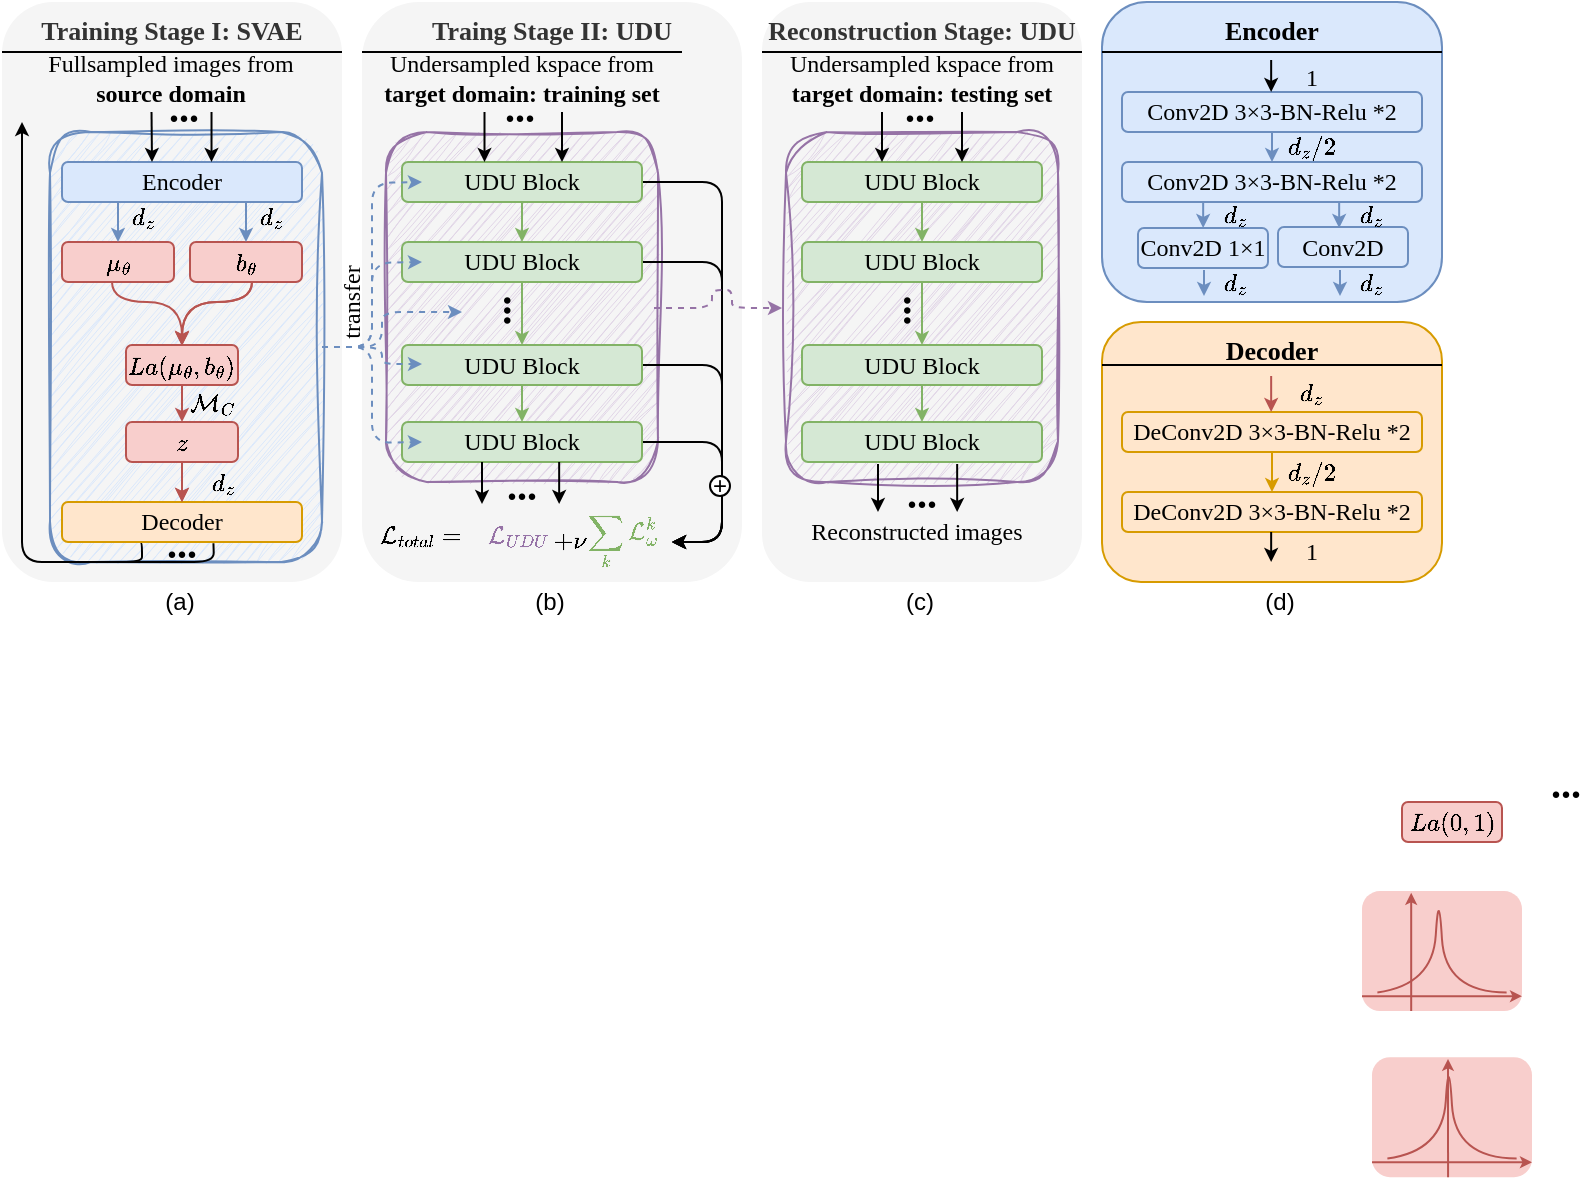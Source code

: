 <mxfile version="20.8.20" type="github">
  <diagram name="第 1 页" id="WZoYwk3wwYUyAOIoJLB3">
    <mxGraphModel dx="1050" dy="493" grid="1" gridSize="10" guides="1" tooltips="1" connect="1" arrows="1" fold="1" page="1" pageScale="1" pageWidth="827" pageHeight="1169" math="1" shadow="0">
      <root>
        <mxCell id="0" />
        <mxCell id="1" parent="0" />
        <mxCell id="mre6Zo7Zg69XgWqU70oJ-174" value="Decoder" style="rounded=1;whiteSpace=wrap;html=1;shadow=0;glass=0;sketch=0;strokeWidth=1;fontFamily=Times New Roman;fontSize=13;fillColor=#ffe6cc;strokeColor=#d79b00;verticalAlign=top;fontStyle=1" parent="1" vertex="1">
          <mxGeometry x="570" y="180" width="170" height="130" as="geometry" />
        </mxCell>
        <mxCell id="mre6Zo7Zg69XgWqU70oJ-71" value="Traing Stage II: UDU" style="rounded=1;whiteSpace=wrap;html=1;shadow=0;glass=0;sketch=0;strokeWidth=1;fontFamily=Times New Roman;fontSize=13;fillColor=#f5f5f5;strokeColor=none;fontColor=#333333;verticalAlign=top;fontStyle=1" parent="1" vertex="1">
          <mxGeometry x="200" y="20" width="190" height="290" as="geometry" />
        </mxCell>
        <mxCell id="mre6Zo7Zg69XgWqU70oJ-121" value="Reconstruction Stage: UDU" style="rounded=1;whiteSpace=wrap;html=1;shadow=0;glass=0;sketch=0;strokeWidth=1;fontFamily=Times New Roman;fontSize=13;fillColor=#f5f5f5;strokeColor=none;fontColor=#333333;verticalAlign=top;fontStyle=1" parent="1" vertex="1">
          <mxGeometry x="400" y="20" width="160" height="290" as="geometry" />
        </mxCell>
        <mxCell id="mre6Zo7Zg69XgWqU70oJ-157" value="" style="rounded=1;whiteSpace=wrap;html=1;fontFamily=Times New Roman;fillColor=#e1d5e7;strokeColor=#9673a6;verticalAlign=top;fontSize=13;fontStyle=1;shadow=0;glass=0;sketch=1;curveFitting=1;jiggle=2;" parent="1" vertex="1">
          <mxGeometry x="412" y="85" width="136" height="175" as="geometry" />
        </mxCell>
        <mxCell id="mre6Zo7Zg69XgWqU70oJ-156" value="" style="rounded=1;whiteSpace=wrap;html=1;fontFamily=Times New Roman;fillColor=#e1d5e7;strokeColor=#9673a6;verticalAlign=top;fontSize=13;fontStyle=1;shadow=0;glass=0;sketch=1;curveFitting=1;jiggle=2;" parent="1" vertex="1">
          <mxGeometry x="212" y="85" width="136" height="175" as="geometry" />
        </mxCell>
        <mxCell id="mre6Zo7Zg69XgWqU70oJ-26" value="Training Stage I: SVAE" style="rounded=1;whiteSpace=wrap;html=1;fontFamily=Times New Roman;fillColor=#f5f5f5;fontColor=#333333;strokeColor=none;verticalAlign=top;fontSize=13;fontStyle=1;shadow=0;" parent="1" vertex="1">
          <mxGeometry x="20" y="20" width="170" height="290" as="geometry" />
        </mxCell>
        <mxCell id="mre6Zo7Zg69XgWqU70oJ-148" value="" style="rounded=1;whiteSpace=wrap;html=1;fontFamily=Times New Roman;fillColor=#dae8fc;strokeColor=#6c8ebf;verticalAlign=top;fontSize=13;fontStyle=1;shadow=0;sketch=1;curveFitting=1;jiggle=2;" parent="1" vertex="1">
          <mxGeometry x="44" y="85" width="136" height="215" as="geometry" />
        </mxCell>
        <mxCell id="mre6Zo7Zg69XgWqU70oJ-1" value="&lt;font&gt;Encoder&lt;/font&gt;" style="rounded=1;whiteSpace=wrap;html=1;fontFamily=Times New Roman;fillColor=#dae8fc;strokeColor=#6c8ebf;" parent="1" vertex="1">
          <mxGeometry x="50" y="100" width="120" height="20" as="geometry" />
        </mxCell>
        <mxCell id="mre6Zo7Zg69XgWqU70oJ-63" style="edgeStyle=orthogonalEdgeStyle;orthogonalLoop=1;jettySize=auto;html=1;strokeColor=#000000;fontFamily=Times New Roman;fontSize=10;startSize=6;endSize=4;rounded=1;fillColor=#dae8fc;exitX=0.319;exitY=1;exitDx=0;exitDy=0;exitPerimeter=0;" parent="1" source="mre6Zo7Zg69XgWqU70oJ-2" edge="1">
          <mxGeometry relative="1" as="geometry">
            <mxPoint x="30" y="80" as="targetPoint" />
            <Array as="points">
              <mxPoint x="90" y="290" />
              <mxPoint x="90" y="300" />
              <mxPoint x="30" y="300" />
            </Array>
          </mxGeometry>
        </mxCell>
        <mxCell id="mre6Zo7Zg69XgWqU70oJ-2" value="&lt;font&gt;Decoder&lt;/font&gt;" style="rounded=1;whiteSpace=wrap;html=1;fontFamily=Times New Roman;fillColor=#ffe6cc;strokeColor=#d79b00;" parent="1" vertex="1">
          <mxGeometry x="50" y="270" width="120" height="20" as="geometry" />
        </mxCell>
        <mxCell id="mre6Zo7Zg69XgWqU70oJ-49" style="edgeStyle=orthogonalEdgeStyle;orthogonalLoop=1;jettySize=auto;html=1;entryX=0.5;entryY=0;entryDx=0;entryDy=0;fontFamily=Times New Roman;fontSize=12;startSize=6;endSize=4;fillColor=#f8cecc;strokeColor=#b85450;curved=1;" parent="1" source="mre6Zo7Zg69XgWqU70oJ-3" target="mre6Zo7Zg69XgWqU70oJ-27" edge="1">
          <mxGeometry relative="1" as="geometry">
            <Array as="points">
              <mxPoint x="75" y="170" />
              <mxPoint x="110" y="170" />
            </Array>
          </mxGeometry>
        </mxCell>
        <mxCell id="mre6Zo7Zg69XgWqU70oJ-3" value="$$\mu_\theta$$" style="rounded=1;whiteSpace=wrap;html=1;fontFamily=Times New Roman;fillColor=#f8cecc;strokeColor=#b85450;" parent="1" vertex="1">
          <mxGeometry x="50" y="140" width="56" height="20" as="geometry" />
        </mxCell>
        <mxCell id="mre6Zo7Zg69XgWqU70oJ-50" style="edgeStyle=orthogonalEdgeStyle;curved=1;orthogonalLoop=1;jettySize=auto;html=1;entryX=0.5;entryY=0;entryDx=0;entryDy=0;fontFamily=Times New Roman;fontSize=12;startSize=6;endSize=4;fillColor=#f8cecc;strokeColor=#b85450;" parent="1" source="mre6Zo7Zg69XgWqU70oJ-4" target="mre6Zo7Zg69XgWqU70oJ-27" edge="1">
          <mxGeometry relative="1" as="geometry">
            <Array as="points">
              <mxPoint x="145" y="170" />
              <mxPoint x="110" y="170" />
            </Array>
          </mxGeometry>
        </mxCell>
        <mxCell id="mre6Zo7Zg69XgWqU70oJ-4" value="$$b_\theta$$" style="rounded=1;whiteSpace=wrap;html=1;fontFamily=Times New Roman;fillColor=#f8cecc;strokeColor=#b85450;" parent="1" vertex="1">
          <mxGeometry x="114" y="140" width="56" height="20" as="geometry" />
        </mxCell>
        <mxCell id="mre6Zo7Zg69XgWqU70oJ-12" value="" style="endArrow=classic;html=1;fontFamily=Times New Roman;entryX=0.5;entryY=0;entryDx=0;entryDy=0;fillColor=#dae8fc;strokeColor=#6c8ebf;rounded=0;endSize=4;" parent="1" target="mre6Zo7Zg69XgWqU70oJ-3" edge="1">
          <mxGeometry width="50" height="50" relative="1" as="geometry">
            <mxPoint x="78" y="120" as="sourcePoint" />
            <mxPoint x="370" y="200" as="targetPoint" />
            <Array as="points" />
          </mxGeometry>
        </mxCell>
        <mxCell id="mre6Zo7Zg69XgWqU70oJ-16" value="" style="endArrow=classic;html=1;fontFamily=Times New Roman;curved=1;entryX=0.5;entryY=0;entryDx=0;entryDy=0;fillColor=#dae8fc;strokeColor=#6c8ebf;endSize=4;" parent="1" target="mre6Zo7Zg69XgWqU70oJ-4" edge="1">
          <mxGeometry width="50" height="50" relative="1" as="geometry">
            <mxPoint x="142" y="120" as="sourcePoint" />
            <mxPoint x="370" y="200" as="targetPoint" />
          </mxGeometry>
        </mxCell>
        <mxCell id="mre6Zo7Zg69XgWqU70oJ-51" value="" style="edgeStyle=orthogonalEdgeStyle;curved=1;orthogonalLoop=1;jettySize=auto;html=1;exitX=0.5;exitY=1;exitDx=0;exitDy=0;entryX=0.5;entryY=0;entryDx=0;entryDy=0;fontFamily=Times New Roman;fontSize=12;startSize=6;endSize=4;fillColor=#f8cecc;strokeColor=#b85450;" parent="1" source="mre6Zo7Zg69XgWqU70oJ-27" target="mre6Zo7Zg69XgWqU70oJ-46" edge="1">
          <mxGeometry relative="1" as="geometry" />
        </mxCell>
        <mxCell id="mre6Zo7Zg69XgWqU70oJ-27" value="$$La(\mu_\theta,b_\theta)$$" style="rounded=1;whiteSpace=wrap;html=1;fontFamily=Times New Roman;fillColor=#f8cecc;strokeColor=#b85450;glass=0;shadow=0;" parent="1" vertex="1">
          <mxGeometry x="82" y="191.51" width="56" height="20" as="geometry" />
        </mxCell>
        <mxCell id="mre6Zo7Zg69XgWqU70oJ-42" value="" style="group" parent="1" vertex="1" connectable="0">
          <mxGeometry x="700" y="461.51" width="80" height="83.03" as="geometry" />
        </mxCell>
        <mxCell id="mre6Zo7Zg69XgWqU70oJ-10" value="" style="group;fillColor=#f8cecc;strokeColor=none;container=0;rounded=1;" parent="mre6Zo7Zg69XgWqU70oJ-42" vertex="1" connectable="0">
          <mxGeometry y="3.03" width="80" height="60" as="geometry" />
        </mxCell>
        <mxCell id="mre6Zo7Zg69XgWqU70oJ-7" value="" style="endArrow=none;html=1;fontFamily=Times New Roman;curved=1;fillColor=#f8cecc;strokeColor=#b85450;" parent="mre6Zo7Zg69XgWqU70oJ-42" edge="1">
          <mxGeometry width="50" height="50" relative="1" as="geometry">
            <mxPoint x="7.692" y="53.728" as="sourcePoint" />
            <mxPoint x="72.308" y="53.728" as="targetPoint" />
            <Array as="points">
              <mxPoint x="35.385" y="50.007" />
              <mxPoint x="38.4" />
              <mxPoint x="41.538" y="53.728" />
            </Array>
          </mxGeometry>
        </mxCell>
        <mxCell id="mre6Zo7Zg69XgWqU70oJ-8" value="" style="endArrow=classic;html=1;fontFamily=Times New Roman;curved=1;fillColor=#f8cecc;strokeColor=#b85450;endSize=3;" parent="mre6Zo7Zg69XgWqU70oJ-42" edge="1">
          <mxGeometry width="50" height="50" relative="1" as="geometry">
            <mxPoint x="24.615" y="63.03" as="sourcePoint" />
            <mxPoint x="24.593" y="3.9" as="targetPoint" />
          </mxGeometry>
        </mxCell>
        <mxCell id="mre6Zo7Zg69XgWqU70oJ-9" value="" style="endArrow=classic;html=1;fontFamily=Times New Roman;curved=1;fillColor=#f8cecc;strokeColor=#b85450;endSize=3;" parent="mre6Zo7Zg69XgWqU70oJ-42" edge="1">
          <mxGeometry width="50" height="50" relative="1" as="geometry">
            <mxPoint y="55.588" as="sourcePoint" />
            <mxPoint x="80" y="55.588" as="targetPoint" />
          </mxGeometry>
        </mxCell>
        <mxCell id="mre6Zo7Zg69XgWqU70oJ-43" value="" style="group" parent="1" vertex="1" connectable="0">
          <mxGeometry x="705" y="544.54" width="80" height="63.03" as="geometry" />
        </mxCell>
        <mxCell id="mre6Zo7Zg69XgWqU70oJ-36" value="" style="group;fillColor=#f8cecc;strokeColor=none;container=0;rounded=1;" parent="mre6Zo7Zg69XgWqU70oJ-43" vertex="1" connectable="0">
          <mxGeometry y="3.03" width="80" height="60" as="geometry" />
        </mxCell>
        <mxCell id="mre6Zo7Zg69XgWqU70oJ-37" value="" style="endArrow=none;html=1;fontFamily=Times New Roman;curved=1;fillColor=#f8cecc;strokeColor=#b85450;" parent="mre6Zo7Zg69XgWqU70oJ-43" edge="1">
          <mxGeometry width="50" height="50" relative="1" as="geometry">
            <mxPoint x="7.692" y="53.728" as="sourcePoint" />
            <mxPoint x="72.308" y="53.728" as="targetPoint" />
            <Array as="points">
              <mxPoint x="35.385" y="50.007" />
              <mxPoint x="38.4" />
              <mxPoint x="41.538" y="53.728" />
            </Array>
          </mxGeometry>
        </mxCell>
        <mxCell id="mre6Zo7Zg69XgWqU70oJ-38" value="" style="endArrow=classic;html=1;fontFamily=Times New Roman;curved=1;fillColor=#f8cecc;strokeColor=#b85450;startSize=6;endSize=3;" parent="mre6Zo7Zg69XgWqU70oJ-43" edge="1">
          <mxGeometry width="50" height="50" relative="1" as="geometry">
            <mxPoint x="38.025" y="63.03" as="sourcePoint" />
            <mxPoint x="38.003" y="3.9" as="targetPoint" />
          </mxGeometry>
        </mxCell>
        <mxCell id="mre6Zo7Zg69XgWqU70oJ-39" value="" style="endArrow=classic;html=1;fontFamily=Times New Roman;curved=1;fillColor=#f8cecc;strokeColor=#b85450;endSize=3;" parent="mre6Zo7Zg69XgWqU70oJ-43" edge="1">
          <mxGeometry width="50" height="50" relative="1" as="geometry">
            <mxPoint y="55.588" as="sourcePoint" />
            <mxPoint x="80" y="55.588" as="targetPoint" />
          </mxGeometry>
        </mxCell>
        <mxCell id="mre6Zo7Zg69XgWqU70oJ-45" value="Fullsampled images from &lt;b&gt;source domain&lt;/b&gt;" style="text;html=1;strokeColor=none;fillColor=none;align=center;verticalAlign=middle;whiteSpace=wrap;rounded=0;fontSize=12;fontFamily=Times New Roman;" parent="1" vertex="1">
          <mxGeometry x="32" y="48" width="145" height="20" as="geometry" />
        </mxCell>
        <mxCell id="mre6Zo7Zg69XgWqU70oJ-52" style="edgeStyle=orthogonalEdgeStyle;curved=1;orthogonalLoop=1;jettySize=auto;html=1;entryX=0.5;entryY=0;entryDx=0;entryDy=0;fontFamily=Times New Roman;fontSize=12;startSize=6;endSize=4;fillColor=#f8cecc;strokeColor=#b85450;" parent="1" source="mre6Zo7Zg69XgWqU70oJ-46" target="mre6Zo7Zg69XgWqU70oJ-2" edge="1">
          <mxGeometry relative="1" as="geometry" />
        </mxCell>
        <mxCell id="mre6Zo7Zg69XgWqU70oJ-46" value="$$z$$" style="rounded=1;whiteSpace=wrap;html=1;fontFamily=Times New Roman;fillColor=#f8cecc;strokeColor=#b85450;" parent="1" vertex="1">
          <mxGeometry x="82" y="230" width="56" height="20" as="geometry" />
        </mxCell>
        <mxCell id="mre6Zo7Zg69XgWqU70oJ-53" value="$$\mathcal{M}_C$$" style="text;html=1;strokeColor=none;fillColor=none;align=center;verticalAlign=middle;whiteSpace=wrap;rounded=0;fontSize=12;fontFamily=Times New Roman;" parent="1" vertex="1">
          <mxGeometry x="110" y="210" width="30" height="20" as="geometry" />
        </mxCell>
        <mxCell id="mre6Zo7Zg69XgWqU70oJ-54" value="$$d_z$$" style="text;html=1;strokeColor=none;fillColor=none;align=center;verticalAlign=middle;whiteSpace=wrap;rounded=0;fontSize=12;fontFamily=Times New Roman;" parent="1" vertex="1">
          <mxGeometry x="140" y="116.51" width="30" height="20" as="geometry" />
        </mxCell>
        <mxCell id="mre6Zo7Zg69XgWqU70oJ-55" value="$$d_z$$" style="text;html=1;strokeColor=none;fillColor=none;align=center;verticalAlign=middle;whiteSpace=wrap;rounded=0;fontSize=12;fontFamily=Times New Roman;" parent="1" vertex="1">
          <mxGeometry x="76" y="116.51" width="30" height="20" as="geometry" />
        </mxCell>
        <mxCell id="mre6Zo7Zg69XgWqU70oJ-61" value="" style="endArrow=classic;html=1;fontFamily=Times New Roman;fillColor=#dae8fc;strokeColor=#000000;rounded=0;endSize=4;" parent="1" edge="1">
          <mxGeometry width="50" height="50" relative="1" as="geometry">
            <mxPoint x="94.76" y="75" as="sourcePoint" />
            <mxPoint x="95" y="100" as="targetPoint" />
            <Array as="points" />
          </mxGeometry>
        </mxCell>
        <mxCell id="mre6Zo7Zg69XgWqU70oJ-62" value="" style="endArrow=classic;html=1;fontFamily=Times New Roman;fillColor=#dae8fc;strokeColor=#000000;rounded=0;endSize=4;" parent="1" edge="1">
          <mxGeometry width="50" height="50" relative="1" as="geometry">
            <mxPoint x="124.76" y="75" as="sourcePoint" />
            <mxPoint x="124.76" y="100" as="targetPoint" />
            <Array as="points" />
          </mxGeometry>
        </mxCell>
        <mxCell id="mre6Zo7Zg69XgWqU70oJ-65" value="$$d_z$$" style="text;html=1;strokeColor=none;fillColor=none;align=center;verticalAlign=middle;whiteSpace=wrap;rounded=0;fontSize=12;fontFamily=Times New Roman;" parent="1" vertex="1">
          <mxGeometry x="116" y="250" width="30" height="20" as="geometry" />
        </mxCell>
        <mxCell id="mre6Zo7Zg69XgWqU70oJ-66" value="$$La(0,1)$$" style="rounded=1;whiteSpace=wrap;html=1;fontFamily=Times New Roman;fillColor=#f8cecc;strokeColor=#b85450;glass=0;shadow=0;" parent="1" vertex="1">
          <mxGeometry x="720" y="420" width="50" height="20" as="geometry" />
        </mxCell>
        <mxCell id="mre6Zo7Zg69XgWqU70oJ-80" style="edgeStyle=orthogonalEdgeStyle;rounded=1;orthogonalLoop=1;jettySize=auto;html=1;entryX=0.5;entryY=0;entryDx=0;entryDy=0;strokeColor=#82b366;fontFamily=Times New Roman;fontSize=10;fontColor=#EA6B66;startSize=6;endSize=4;fillColor=#d5e8d4;" parent="1" source="mre6Zo7Zg69XgWqU70oJ-73" target="mre6Zo7Zg69XgWqU70oJ-74" edge="1">
          <mxGeometry relative="1" as="geometry" />
        </mxCell>
        <mxCell id="xdAnsz7kJ1YlYdKWgqIv-6" style="edgeStyle=orthogonalEdgeStyle;rounded=1;orthogonalLoop=1;jettySize=auto;html=1;entryX=1;entryY=0.5;entryDx=0;entryDy=0;strokeColor=#000000;strokeWidth=0;" parent="1" source="mre6Zo7Zg69XgWqU70oJ-73" target="xdAnsz7kJ1YlYdKWgqIv-4" edge="1">
          <mxGeometry relative="1" as="geometry">
            <Array as="points">
              <mxPoint x="380" y="110" />
              <mxPoint x="380" y="290" />
            </Array>
          </mxGeometry>
        </mxCell>
        <mxCell id="LgBvTAjyjwkN14xgGwOb-11" style="edgeStyle=orthogonalEdgeStyle;rounded=1;orthogonalLoop=1;jettySize=auto;html=1;exitX=1;exitY=0.5;exitDx=0;exitDy=0;entryX=1;entryY=0.5;entryDx=0;entryDy=0;strokeWidth=1;fontColor=#82B366;endSize=4;fillColor=#d5e8d4;strokeColor=#000000;" edge="1" parent="1" source="mre6Zo7Zg69XgWqU70oJ-73" target="xdAnsz7kJ1YlYdKWgqIv-4">
          <mxGeometry relative="1" as="geometry">
            <Array as="points">
              <mxPoint x="380" y="110" />
              <mxPoint x="380" y="290" />
            </Array>
          </mxGeometry>
        </mxCell>
        <mxCell id="mre6Zo7Zg69XgWqU70oJ-73" value="&lt;font&gt;UDU Block&lt;/font&gt;" style="rounded=1;whiteSpace=wrap;html=1;fontFamily=Times New Roman;fillColor=#d5e8d4;strokeColor=#82b366;" parent="1" vertex="1">
          <mxGeometry x="220" y="100" width="120" height="20" as="geometry" />
        </mxCell>
        <mxCell id="mre6Zo7Zg69XgWqU70oJ-79" style="edgeStyle=orthogonalEdgeStyle;rounded=1;orthogonalLoop=1;jettySize=auto;html=1;entryX=0.5;entryY=0;entryDx=0;entryDy=0;strokeColor=#82b366;fontFamily=Times New Roman;fontSize=10;fontColor=#EA6B66;startSize=6;endSize=4;fillColor=#d5e8d4;" parent="1" source="mre6Zo7Zg69XgWqU70oJ-74" target="mre6Zo7Zg69XgWqU70oJ-75" edge="1">
          <mxGeometry relative="1" as="geometry" />
        </mxCell>
        <mxCell id="xdAnsz7kJ1YlYdKWgqIv-7" style="edgeStyle=orthogonalEdgeStyle;rounded=1;orthogonalLoop=1;jettySize=auto;html=1;entryX=1;entryY=0.5;entryDx=0;entryDy=0;strokeColor=#000000;endSize=4;" parent="1" source="mre6Zo7Zg69XgWqU70oJ-74" target="xdAnsz7kJ1YlYdKWgqIv-4" edge="1">
          <mxGeometry relative="1" as="geometry">
            <Array as="points">
              <mxPoint x="380" y="150" />
              <mxPoint x="380" y="290" />
            </Array>
          </mxGeometry>
        </mxCell>
        <mxCell id="mre6Zo7Zg69XgWqU70oJ-74" value="&lt;font&gt;UDU Block&lt;/font&gt;" style="rounded=1;whiteSpace=wrap;html=1;fontFamily=Times New Roman;fillColor=#d5e8d4;strokeColor=#82b366;" parent="1" vertex="1">
          <mxGeometry x="220" y="140" width="120" height="20" as="geometry" />
        </mxCell>
        <mxCell id="mre6Zo7Zg69XgWqU70oJ-81" style="edgeStyle=orthogonalEdgeStyle;rounded=1;orthogonalLoop=1;jettySize=auto;html=1;entryX=0.5;entryY=0;entryDx=0;entryDy=0;strokeColor=#82b366;fontFamily=Times New Roman;fontSize=10;fontColor=#EA6B66;startSize=6;endSize=4;fillColor=#d5e8d4;" parent="1" source="mre6Zo7Zg69XgWqU70oJ-75" target="mre6Zo7Zg69XgWqU70oJ-76" edge="1">
          <mxGeometry relative="1" as="geometry" />
        </mxCell>
        <mxCell id="xdAnsz7kJ1YlYdKWgqIv-9" style="edgeStyle=orthogonalEdgeStyle;rounded=1;orthogonalLoop=1;jettySize=auto;html=1;entryX=1;entryY=0.5;entryDx=0;entryDy=0;strokeColor=#000000;endSize=4;" parent="1" source="mre6Zo7Zg69XgWqU70oJ-75" target="xdAnsz7kJ1YlYdKWgqIv-4" edge="1">
          <mxGeometry relative="1" as="geometry">
            <Array as="points">
              <mxPoint x="380" y="202" />
              <mxPoint x="380" y="290" />
            </Array>
          </mxGeometry>
        </mxCell>
        <mxCell id="mre6Zo7Zg69XgWqU70oJ-75" value="&lt;font&gt;UDU Block&lt;/font&gt;" style="rounded=1;whiteSpace=wrap;html=1;fontFamily=Times New Roman;fillColor=#d5e8d4;strokeColor=#82b366;" parent="1" vertex="1">
          <mxGeometry x="220" y="191.51" width="120" height="20" as="geometry" />
        </mxCell>
        <mxCell id="xdAnsz7kJ1YlYdKWgqIv-10" style="edgeStyle=orthogonalEdgeStyle;rounded=1;orthogonalLoop=1;jettySize=auto;html=1;entryX=1;entryY=0.5;entryDx=0;entryDy=0;strokeColor=#000000;endSize=4;" parent="1" source="mre6Zo7Zg69XgWqU70oJ-76" target="xdAnsz7kJ1YlYdKWgqIv-4" edge="1">
          <mxGeometry relative="1" as="geometry">
            <Array as="points">
              <mxPoint x="380" y="240" />
              <mxPoint x="380" y="290" />
            </Array>
          </mxGeometry>
        </mxCell>
        <mxCell id="mre6Zo7Zg69XgWqU70oJ-76" value="&lt;font&gt;UDU Block&lt;/font&gt;" style="rounded=1;whiteSpace=wrap;html=1;fontFamily=Times New Roman;fillColor=#d5e8d4;strokeColor=#82b366;" parent="1" vertex="1">
          <mxGeometry x="220" y="230" width="120" height="20" as="geometry" />
        </mxCell>
        <mxCell id="mre6Zo7Zg69XgWqU70oJ-92" value="Undersampled kspace from &lt;b&gt;target domain: training set&lt;/b&gt;" style="text;html=1;strokeColor=none;fillColor=none;align=center;verticalAlign=middle;whiteSpace=wrap;rounded=0;fontSize=12;fontFamily=Times New Roman;" parent="1" vertex="1">
          <mxGeometry x="205" y="48" width="150" height="20" as="geometry" />
        </mxCell>
        <mxCell id="mre6Zo7Zg69XgWqU70oJ-96" style="edgeStyle=orthogonalEdgeStyle;rounded=1;orthogonalLoop=1;jettySize=auto;html=1;entryX=0.5;entryY=0;entryDx=0;entryDy=0;strokeColor=#000000;fontFamily=Times New Roman;fontSize=10;fontColor=#EA6B66;startSize=6;endSize=4;fillColor=#d5e8d4;" parent="1" edge="1">
          <mxGeometry relative="1" as="geometry">
            <mxPoint x="261.25" y="75" as="sourcePoint" />
            <mxPoint x="261.25" y="100" as="targetPoint" />
          </mxGeometry>
        </mxCell>
        <mxCell id="mre6Zo7Zg69XgWqU70oJ-97" style="edgeStyle=orthogonalEdgeStyle;rounded=1;orthogonalLoop=1;jettySize=auto;html=1;entryX=0.5;entryY=0;entryDx=0;entryDy=0;strokeColor=#000000;fontFamily=Times New Roman;fontSize=10;fontColor=#EA6B66;startSize=6;endSize=4;fillColor=#d5e8d4;" parent="1" edge="1">
          <mxGeometry relative="1" as="geometry">
            <mxPoint x="300" y="75" as="sourcePoint" />
            <mxPoint x="300" y="100" as="targetPoint" />
          </mxGeometry>
        </mxCell>
        <mxCell id="mre6Zo7Zg69XgWqU70oJ-98" value="$$\mathcal{L}_{UDU}$$" style="text;html=1;strokeColor=none;fillColor=none;align=center;verticalAlign=middle;whiteSpace=wrap;rounded=0;fontSize=12;fontFamily=Times New Roman;fontColor=#9673A6;" parent="1" vertex="1">
          <mxGeometry x="254" y="271" width="49" height="30" as="geometry" />
        </mxCell>
        <mxCell id="mre6Zo7Zg69XgWqU70oJ-99" style="edgeStyle=orthogonalEdgeStyle;rounded=1;orthogonalLoop=1;jettySize=auto;html=1;entryX=0.5;entryY=0;entryDx=0;entryDy=0;strokeColor=#000000;fontFamily=Times New Roman;fontSize=10;fontColor=#EA6B66;startSize=6;endSize=4;fillColor=#d5e8d4;" parent="1" edge="1">
          <mxGeometry relative="1" as="geometry">
            <mxPoint x="260" y="250" as="sourcePoint" />
            <mxPoint x="260" y="271" as="targetPoint" />
          </mxGeometry>
        </mxCell>
        <mxCell id="mre6Zo7Zg69XgWqU70oJ-100" style="edgeStyle=orthogonalEdgeStyle;rounded=1;orthogonalLoop=1;jettySize=auto;html=1;entryX=0.5;entryY=0;entryDx=0;entryDy=0;strokeColor=#000000;fontFamily=Times New Roman;fontSize=10;fontColor=#EA6B66;startSize=6;endSize=4;fillColor=#d5e8d4;" parent="1" edge="1">
          <mxGeometry relative="1" as="geometry">
            <mxPoint x="298.58" y="250" as="sourcePoint" />
            <mxPoint x="298.58" y="271" as="targetPoint" />
          </mxGeometry>
        </mxCell>
        <mxCell id="mre6Zo7Zg69XgWqU70oJ-122" style="edgeStyle=orthogonalEdgeStyle;rounded=1;orthogonalLoop=1;jettySize=auto;html=1;entryX=0.5;entryY=0;entryDx=0;entryDy=0;strokeColor=#82b366;fontFamily=Times New Roman;fontSize=10;fontColor=#EA6B66;startSize=6;endSize=4;fillColor=#d5e8d4;" parent="1" source="mre6Zo7Zg69XgWqU70oJ-123" target="mre6Zo7Zg69XgWqU70oJ-125" edge="1">
          <mxGeometry relative="1" as="geometry" />
        </mxCell>
        <mxCell id="mre6Zo7Zg69XgWqU70oJ-123" value="&lt;font&gt;UDU Block&lt;/font&gt;" style="rounded=1;whiteSpace=wrap;html=1;fontFamily=Times New Roman;fillColor=#d5e8d4;strokeColor=#82b366;" parent="1" vertex="1">
          <mxGeometry x="420" y="100" width="120" height="20" as="geometry" />
        </mxCell>
        <mxCell id="mre6Zo7Zg69XgWqU70oJ-124" style="edgeStyle=orthogonalEdgeStyle;rounded=1;orthogonalLoop=1;jettySize=auto;html=1;entryX=0.5;entryY=0;entryDx=0;entryDy=0;strokeColor=#82b366;fontFamily=Times New Roman;fontSize=10;fontColor=#EA6B66;startSize=6;endSize=4;fillColor=#d5e8d4;" parent="1" source="mre6Zo7Zg69XgWqU70oJ-125" target="mre6Zo7Zg69XgWqU70oJ-127" edge="1">
          <mxGeometry relative="1" as="geometry" />
        </mxCell>
        <mxCell id="mre6Zo7Zg69XgWqU70oJ-125" value="&lt;font&gt;UDU Block&lt;/font&gt;" style="rounded=1;whiteSpace=wrap;html=1;fontFamily=Times New Roman;fillColor=#d5e8d4;strokeColor=#82b366;" parent="1" vertex="1">
          <mxGeometry x="420" y="140" width="120" height="20" as="geometry" />
        </mxCell>
        <mxCell id="mre6Zo7Zg69XgWqU70oJ-126" style="edgeStyle=orthogonalEdgeStyle;rounded=1;orthogonalLoop=1;jettySize=auto;html=1;entryX=0.5;entryY=0;entryDx=0;entryDy=0;strokeColor=#82b366;fontFamily=Times New Roman;fontSize=10;fontColor=#EA6B66;startSize=6;endSize=4;fillColor=#d5e8d4;" parent="1" source="mre6Zo7Zg69XgWqU70oJ-127" target="mre6Zo7Zg69XgWqU70oJ-128" edge="1">
          <mxGeometry relative="1" as="geometry" />
        </mxCell>
        <mxCell id="mre6Zo7Zg69XgWqU70oJ-127" value="&lt;font&gt;UDU Block&lt;/font&gt;" style="rounded=1;whiteSpace=wrap;html=1;fontFamily=Times New Roman;fillColor=#d5e8d4;strokeColor=#82b366;" parent="1" vertex="1">
          <mxGeometry x="420" y="191.51" width="120" height="20" as="geometry" />
        </mxCell>
        <mxCell id="mre6Zo7Zg69XgWqU70oJ-128" value="&lt;font&gt;UDU Block&lt;/font&gt;" style="rounded=1;whiteSpace=wrap;html=1;fontFamily=Times New Roman;fillColor=#d5e8d4;strokeColor=#82b366;" parent="1" vertex="1">
          <mxGeometry x="420" y="230" width="120" height="20" as="geometry" />
        </mxCell>
        <mxCell id="mre6Zo7Zg69XgWqU70oJ-133" value="Undersampled kspace from &lt;b&gt;target domain: testing set&lt;/b&gt;" style="text;html=1;strokeColor=none;fillColor=none;align=center;verticalAlign=middle;whiteSpace=wrap;rounded=0;fontSize=12;fontFamily=Times New Roman;" parent="1" vertex="1">
          <mxGeometry x="410" y="48" width="140" height="20" as="geometry" />
        </mxCell>
        <mxCell id="mre6Zo7Zg69XgWqU70oJ-134" style="edgeStyle=orthogonalEdgeStyle;rounded=1;orthogonalLoop=1;jettySize=auto;html=1;entryX=0.5;entryY=0;entryDx=0;entryDy=0;strokeColor=#000000;fontFamily=Times New Roman;fontSize=10;fontColor=#EA6B66;startSize=6;endSize=4;fillColor=#d5e8d4;" parent="1" edge="1">
          <mxGeometry relative="1" as="geometry">
            <mxPoint x="460" y="75" as="sourcePoint" />
            <mxPoint x="460" y="100" as="targetPoint" />
          </mxGeometry>
        </mxCell>
        <mxCell id="mre6Zo7Zg69XgWqU70oJ-135" style="edgeStyle=orthogonalEdgeStyle;rounded=1;orthogonalLoop=1;jettySize=auto;html=1;entryX=0.5;entryY=0;entryDx=0;entryDy=0;strokeColor=#000000;fontFamily=Times New Roman;fontSize=10;fontColor=#EA6B66;startSize=6;endSize=4;fillColor=#d5e8d4;" parent="1" edge="1">
          <mxGeometry relative="1" as="geometry">
            <mxPoint x="500.0" y="75" as="sourcePoint" />
            <mxPoint x="500.0" y="100" as="targetPoint" />
          </mxGeometry>
        </mxCell>
        <mxCell id="mre6Zo7Zg69XgWqU70oJ-136" value="Reconstructed images" style="text;html=1;strokeColor=none;fillColor=none;align=center;verticalAlign=middle;whiteSpace=wrap;rounded=0;fontSize=12;fontFamily=Times New Roman;" parent="1" vertex="1">
          <mxGeometry x="421" y="274.54" width="112.5" height="20" as="geometry" />
        </mxCell>
        <mxCell id="mre6Zo7Zg69XgWqU70oJ-137" style="edgeStyle=orthogonalEdgeStyle;rounded=1;orthogonalLoop=1;jettySize=auto;html=1;entryX=0.5;entryY=0;entryDx=0;entryDy=0;strokeColor=#000000;fontFamily=Times New Roman;fontSize=10;fontColor=#EA6B66;startSize=6;endSize=4;fillColor=#d5e8d4;" parent="1" edge="1">
          <mxGeometry relative="1" as="geometry">
            <mxPoint x="458" y="251" as="sourcePoint" />
            <mxPoint x="458" y="275" as="targetPoint" />
          </mxGeometry>
        </mxCell>
        <mxCell id="mre6Zo7Zg69XgWqU70oJ-138" style="edgeStyle=orthogonalEdgeStyle;rounded=1;orthogonalLoop=1;jettySize=auto;html=1;entryX=0.5;entryY=0;entryDx=0;entryDy=0;strokeColor=#000000;fontFamily=Times New Roman;fontSize=10;fontColor=#EA6B66;startSize=6;endSize=4;fillColor=#d5e8d4;" parent="1" edge="1">
          <mxGeometry relative="1" as="geometry">
            <mxPoint x="497.58" y="251" as="sourcePoint" />
            <mxPoint x="497.58" y="275" as="targetPoint" />
          </mxGeometry>
        </mxCell>
        <mxCell id="mre6Zo7Zg69XgWqU70oJ-146" value="transfer" style="text;html=1;strokeColor=none;fillColor=none;align=center;verticalAlign=middle;whiteSpace=wrap;rounded=0;fontSize=12;fontFamily=Times New Roman;rotation=-90;fontStyle=0" parent="1" vertex="1">
          <mxGeometry x="175" y="160" width="40" height="20" as="geometry" />
        </mxCell>
        <mxCell id="mre6Zo7Zg69XgWqU70oJ-150" style="edgeStyle=orthogonalEdgeStyle;rounded=1;orthogonalLoop=1;jettySize=auto;html=1;strokeColor=#6c8ebf;fontFamily=Times New Roman;fontSize=13;fontColor=#EA6B66;startSize=6;endSize=4;fillColor=#dae8fc;dashed=1;" parent="1" source="mre6Zo7Zg69XgWqU70oJ-148" edge="1">
          <mxGeometry relative="1" as="geometry">
            <mxPoint x="230" y="110" as="targetPoint" />
          </mxGeometry>
        </mxCell>
        <mxCell id="mre6Zo7Zg69XgWqU70oJ-151" style="edgeStyle=orthogonalEdgeStyle;rounded=1;orthogonalLoop=1;jettySize=auto;html=1;exitX=1;exitY=0.5;exitDx=0;exitDy=0;strokeColor=#6c8ebf;fontFamily=Times New Roman;fontSize=13;fontColor=#EA6B66;startSize=6;endSize=4;fillColor=#dae8fc;dashed=1;" parent="1" source="mre6Zo7Zg69XgWqU70oJ-148" edge="1">
          <mxGeometry relative="1" as="geometry">
            <mxPoint x="230" y="150" as="targetPoint" />
          </mxGeometry>
        </mxCell>
        <mxCell id="mre6Zo7Zg69XgWqU70oJ-152" style="edgeStyle=orthogonalEdgeStyle;rounded=1;orthogonalLoop=1;jettySize=auto;html=1;exitX=1;exitY=0.5;exitDx=0;exitDy=0;strokeColor=#6c8ebf;fontFamily=Times New Roman;fontSize=13;fontColor=#EA6B66;startSize=6;endSize=4;fillColor=#dae8fc;dashed=1;" parent="1" source="mre6Zo7Zg69XgWqU70oJ-148" edge="1">
          <mxGeometry relative="1" as="geometry">
            <mxPoint x="250" y="175" as="targetPoint" />
            <Array as="points">
              <mxPoint x="210" y="193" />
              <mxPoint x="210" y="175" />
            </Array>
          </mxGeometry>
        </mxCell>
        <mxCell id="mre6Zo7Zg69XgWqU70oJ-153" style="edgeStyle=orthogonalEdgeStyle;rounded=1;orthogonalLoop=1;jettySize=auto;html=1;strokeColor=#6c8ebf;fontFamily=Times New Roman;fontSize=13;fontColor=#EA6B66;startSize=6;endSize=4;fillColor=#dae8fc;dashed=1;" parent="1" source="mre6Zo7Zg69XgWqU70oJ-148" edge="1">
          <mxGeometry relative="1" as="geometry">
            <mxPoint x="230" y="201" as="targetPoint" />
            <Array as="points">
              <mxPoint x="210" y="193" />
              <mxPoint x="210" y="201" />
            </Array>
          </mxGeometry>
        </mxCell>
        <mxCell id="mre6Zo7Zg69XgWqU70oJ-154" style="edgeStyle=orthogonalEdgeStyle;rounded=1;orthogonalLoop=1;jettySize=auto;html=1;strokeColor=#6c8ebf;fontFamily=Times New Roman;fontSize=13;fontColor=#EA6B66;startSize=6;endSize=4;fillColor=#dae8fc;dashed=1;" parent="1" source="mre6Zo7Zg69XgWqU70oJ-148" edge="1">
          <mxGeometry relative="1" as="geometry">
            <mxPoint x="230" y="240" as="targetPoint" />
          </mxGeometry>
        </mxCell>
        <mxCell id="mre6Zo7Zg69XgWqU70oJ-188" style="edgeStyle=orthogonalEdgeStyle;rounded=1;orthogonalLoop=1;jettySize=auto;html=1;exitX=0.5;exitY=1;exitDx=0;exitDy=0;entryX=0.5;entryY=0;entryDx=0;entryDy=0;strokeColor=#d79b00;fontFamily=Times New Roman;fontSize=13;fontColor=#FF8000;startSize=6;endSize=4;fillColor=#ffe6cc;" parent="1" source="mre6Zo7Zg69XgWqU70oJ-184" target="mre6Zo7Zg69XgWqU70oJ-185" edge="1">
          <mxGeometry relative="1" as="geometry" />
        </mxCell>
        <mxCell id="mre6Zo7Zg69XgWqU70oJ-184" value="DeConv2D 3×3-BN-Relu *2" style="rounded=1;whiteSpace=wrap;html=1;fontFamily=Times New Roman;fillColor=#ffe6cc;strokeColor=#d79b00;" parent="1" vertex="1">
          <mxGeometry x="580" y="225" width="150" height="20" as="geometry" />
        </mxCell>
        <mxCell id="mre6Zo7Zg69XgWqU70oJ-185" value="DeConv2D 3×3-BN-Relu *2" style="rounded=1;whiteSpace=wrap;html=1;fontFamily=Times New Roman;fillColor=#ffe6cc;strokeColor=#d79b00;" parent="1" vertex="1">
          <mxGeometry x="580" y="265" width="150" height="20" as="geometry" />
        </mxCell>
        <mxCell id="mre6Zo7Zg69XgWqU70oJ-186" style="edgeStyle=orthogonalEdgeStyle;rounded=1;orthogonalLoop=1;jettySize=auto;html=1;entryX=0.5;entryY=0;entryDx=0;entryDy=0;strokeColor=#000000;fontFamily=Times New Roman;fontSize=10;fontColor=#EA6B66;startSize=6;endSize=4;fillColor=#dae8fc;" parent="1" edge="1">
          <mxGeometry relative="1" as="geometry">
            <mxPoint x="654.58" y="285" as="sourcePoint" />
            <mxPoint x="654.58" y="300" as="targetPoint" />
          </mxGeometry>
        </mxCell>
        <mxCell id="mre6Zo7Zg69XgWqU70oJ-191" style="edgeStyle=orthogonalEdgeStyle;rounded=1;orthogonalLoop=1;jettySize=auto;html=1;entryX=0.5;entryY=0;entryDx=0;entryDy=0;strokeColor=#b85450;fontFamily=Times New Roman;fontSize=10;fontColor=#EA6B66;startSize=6;endSize=4;fillColor=#f8cecc;" parent="1" edge="1">
          <mxGeometry relative="1" as="geometry">
            <mxPoint x="654.58" y="207" as="sourcePoint" />
            <mxPoint x="654.58" y="225" as="targetPoint" />
          </mxGeometry>
        </mxCell>
        <mxCell id="mre6Zo7Zg69XgWqU70oJ-193" value="Encoder" style="rounded=1;whiteSpace=wrap;html=1;shadow=0;glass=0;sketch=0;strokeWidth=1;fontFamily=Times New Roman;fontSize=13;fillColor=#dae8fc;strokeColor=#6c8ebf;verticalAlign=top;fontStyle=1" parent="1" vertex="1">
          <mxGeometry x="570" y="20" width="170" height="150" as="geometry" />
        </mxCell>
        <mxCell id="mre6Zo7Zg69XgWqU70oJ-194" style="edgeStyle=orthogonalEdgeStyle;rounded=1;orthogonalLoop=1;jettySize=auto;html=1;exitX=0.5;exitY=1;exitDx=0;exitDy=0;entryX=0.5;entryY=0;entryDx=0;entryDy=0;strokeColor=#6c8ebf;fontFamily=Times New Roman;fontSize=13;fontColor=#FF8000;startSize=6;endSize=4;fillColor=#dae8fc;" parent="1" source="mre6Zo7Zg69XgWqU70oJ-195" target="mre6Zo7Zg69XgWqU70oJ-196" edge="1">
          <mxGeometry relative="1" as="geometry" />
        </mxCell>
        <mxCell id="mre6Zo7Zg69XgWqU70oJ-195" value="Conv2D 3×3-BN-Relu *2" style="rounded=1;whiteSpace=wrap;html=1;fontFamily=Times New Roman;fillColor=#dae8fc;strokeColor=#6c8ebf;" parent="1" vertex="1">
          <mxGeometry x="580" y="65" width="150" height="20" as="geometry" />
        </mxCell>
        <mxCell id="mre6Zo7Zg69XgWqU70oJ-196" value="Conv2D 3×3-BN-Relu *2" style="rounded=1;whiteSpace=wrap;html=1;fontFamily=Times New Roman;fillColor=#dae8fc;strokeColor=#6c8ebf;" parent="1" vertex="1">
          <mxGeometry x="580" y="100" width="150" height="20" as="geometry" />
        </mxCell>
        <mxCell id="mre6Zo7Zg69XgWqU70oJ-197" style="edgeStyle=orthogonalEdgeStyle;rounded=1;orthogonalLoop=1;jettySize=auto;html=1;entryX=0.5;entryY=0;entryDx=0;entryDy=0;strokeColor=#6c8ebf;fontFamily=Times New Roman;fontSize=10;fontColor=#EA6B66;startSize=6;endSize=4;fillColor=#dae8fc;" parent="1" edge="1">
          <mxGeometry relative="1" as="geometry">
            <mxPoint x="620.58" y="120" as="sourcePoint" />
            <mxPoint x="620.58" y="133" as="targetPoint" />
          </mxGeometry>
        </mxCell>
        <mxCell id="mre6Zo7Zg69XgWqU70oJ-198" style="edgeStyle=orthogonalEdgeStyle;rounded=1;orthogonalLoop=1;jettySize=auto;html=1;entryX=0.5;entryY=0;entryDx=0;entryDy=0;strokeColor=#000000;fontFamily=Times New Roman;fontSize=10;fontColor=#EA6B66;startSize=6;endSize=4;fillColor=#f8cecc;" parent="1" edge="1">
          <mxGeometry relative="1" as="geometry">
            <mxPoint x="654.58" y="49" as="sourcePoint" />
            <mxPoint x="654.58" y="65" as="targetPoint" />
          </mxGeometry>
        </mxCell>
        <mxCell id="mre6Zo7Zg69XgWqU70oJ-204" value="" style="line;strokeWidth=1;direction=south;html=1;rounded=0;shadow=0;glass=0;sketch=0;fontFamily=Times New Roman;fontSize=13;fontColor=#EA6B66;fillColor=default;rotation=90;" parent="1" vertex="1">
          <mxGeometry x="650" y="116.51" width="10" height="170" as="geometry" />
        </mxCell>
        <mxCell id="mre6Zo7Zg69XgWqU70oJ-205" value="$$d_z/2$$" style="text;html=1;strokeColor=none;fillColor=none;align=center;verticalAlign=middle;whiteSpace=wrap;rounded=0;fontSize=12;fontFamily=Times New Roman;" parent="1" vertex="1">
          <mxGeometry x="660" y="82" width="30" height="20" as="geometry" />
        </mxCell>
        <mxCell id="mre6Zo7Zg69XgWqU70oJ-206" value="$$d_z/2$$" style="text;html=1;strokeColor=none;fillColor=none;align=center;verticalAlign=middle;whiteSpace=wrap;rounded=0;fontSize=12;fontFamily=Times New Roman;" parent="1" vertex="1">
          <mxGeometry x="660" y="245" width="30" height="20" as="geometry" />
        </mxCell>
        <mxCell id="mre6Zo7Zg69XgWqU70oJ-207" value="1" style="text;html=1;strokeColor=none;fillColor=none;align=center;verticalAlign=middle;whiteSpace=wrap;rounded=0;fontSize=12;fontFamily=Times New Roman;" parent="1" vertex="1">
          <mxGeometry x="660" y="285" width="30" height="20" as="geometry" />
        </mxCell>
        <mxCell id="mre6Zo7Zg69XgWqU70oJ-209" value="$$d_z$$" style="text;html=1;strokeColor=none;fillColor=none;align=center;verticalAlign=middle;whiteSpace=wrap;rounded=0;fontSize=12;fontFamily=Times New Roman;" parent="1" vertex="1">
          <mxGeometry x="660" y="205" width="30" height="20" as="geometry" />
        </mxCell>
        <mxCell id="mre6Zo7Zg69XgWqU70oJ-210" value="1" style="text;html=1;strokeColor=none;fillColor=none;align=center;verticalAlign=middle;whiteSpace=wrap;rounded=0;fontSize=12;fontFamily=Times New Roman;" parent="1" vertex="1">
          <mxGeometry x="660" y="48" width="30" height="20" as="geometry" />
        </mxCell>
        <mxCell id="mre6Zo7Zg69XgWqU70oJ-211" value="" style="line;strokeWidth=1;direction=south;html=1;rounded=0;shadow=0;glass=0;sketch=0;fontFamily=Times New Roman;fontSize=13;fontColor=#EA6B66;fillColor=default;rotation=90;" parent="1" vertex="1">
          <mxGeometry x="100" y="-40" width="10" height="170" as="geometry" />
        </mxCell>
        <mxCell id="mre6Zo7Zg69XgWqU70oJ-212" value="" style="line;strokeWidth=1;direction=south;html=1;rounded=0;shadow=0;glass=0;sketch=0;fontFamily=Times New Roman;fontSize=13;fontColor=#EA6B66;fillColor=default;rotation=90;" parent="1" vertex="1">
          <mxGeometry x="275" y="-35" width="10" height="160" as="geometry" />
        </mxCell>
        <mxCell id="mre6Zo7Zg69XgWqU70oJ-213" value="" style="line;strokeWidth=1;direction=south;html=1;rounded=0;shadow=0;glass=0;sketch=0;fontFamily=Times New Roman;fontSize=13;fontColor=#EA6B66;fillColor=default;rotation=90;" parent="1" vertex="1">
          <mxGeometry x="475" y="-35" width="10" height="160" as="geometry" />
        </mxCell>
        <mxCell id="mre6Zo7Zg69XgWqU70oJ-214" value="" style="line;strokeWidth=1;direction=south;html=1;rounded=0;shadow=0;glass=0;sketch=0;fontFamily=Times New Roman;fontSize=13;fontColor=#EA6B66;fillColor=default;rotation=90;" parent="1" vertex="1">
          <mxGeometry x="650" y="-40" width="10" height="170" as="geometry" />
        </mxCell>
        <mxCell id="mre6Zo7Zg69XgWqU70oJ-215" style="edgeStyle=orthogonalEdgeStyle;rounded=1;orthogonalLoop=1;jettySize=auto;html=1;entryX=0.5;entryY=0;entryDx=0;entryDy=0;strokeColor=#6c8ebf;fontFamily=Times New Roman;fontSize=10;fontColor=#EA6B66;startSize=6;endSize=4;fillColor=#dae8fc;" parent="1" edge="1">
          <mxGeometry relative="1" as="geometry">
            <mxPoint x="688.58" y="120" as="sourcePoint" />
            <mxPoint x="688.58" y="133" as="targetPoint" />
          </mxGeometry>
        </mxCell>
        <mxCell id="mre6Zo7Zg69XgWqU70oJ-238" value="..." style="text;html=1;strokeColor=none;fillColor=none;align=center;verticalAlign=middle;whiteSpace=wrap;rounded=0;fontSize=20;fontFamily=Times New Roman;fontStyle=1" parent="1" vertex="1">
          <mxGeometry x="271.25" y="250.54" width="17.5" height="20" as="geometry" />
        </mxCell>
        <mxCell id="mre6Zo7Zg69XgWqU70oJ-239" value="..." style="text;html=1;strokeColor=none;fillColor=none;align=center;verticalAlign=middle;whiteSpace=wrap;rounded=0;fontSize=20;fontFamily=Times New Roman;fontStyle=1" parent="1" vertex="1">
          <mxGeometry x="471.25" y="254.54" width="17.5" height="20" as="geometry" />
        </mxCell>
        <mxCell id="mre6Zo7Zg69XgWqU70oJ-240" value="..." style="text;html=1;strokeColor=none;fillColor=none;align=center;verticalAlign=middle;whiteSpace=wrap;rounded=0;fontSize=20;fontFamily=Times New Roman;fontStyle=1;rotation=90;" parent="1" vertex="1">
          <mxGeometry x="270.5" y="163.5" width="17.5" height="20" as="geometry" />
        </mxCell>
        <mxCell id="mre6Zo7Zg69XgWqU70oJ-241" value="..." style="text;html=1;strokeColor=none;fillColor=none;align=center;verticalAlign=middle;whiteSpace=wrap;rounded=0;fontSize=20;fontFamily=Times New Roman;fontStyle=1;rotation=90;" parent="1" vertex="1">
          <mxGeometry x="470" y="164" width="17.5" height="20" as="geometry" />
        </mxCell>
        <mxCell id="mre6Zo7Zg69XgWqU70oJ-244" value="..." style="text;html=1;strokeColor=none;fillColor=none;align=center;verticalAlign=middle;whiteSpace=wrap;rounded=0;fontSize=20;fontFamily=Times New Roman;fontStyle=1" parent="1" vertex="1">
          <mxGeometry x="792.5" y="400" width="17.5" height="20" as="geometry" />
        </mxCell>
        <mxCell id="mre6Zo7Zg69XgWqU70oJ-245" value="..." style="text;html=1;strokeColor=none;fillColor=none;align=center;verticalAlign=middle;whiteSpace=wrap;rounded=0;fontSize=20;fontFamily=Times New Roman;fontStyle=1" parent="1" vertex="1">
          <mxGeometry x="102.25" y="62" width="17.5" height="20" as="geometry" />
        </mxCell>
        <mxCell id="mre6Zo7Zg69XgWqU70oJ-246" value="..." style="text;html=1;strokeColor=none;fillColor=none;align=center;verticalAlign=middle;whiteSpace=wrap;rounded=0;fontSize=20;fontFamily=Times New Roman;fontStyle=1" parent="1" vertex="1">
          <mxGeometry x="270.25" y="62" width="17.5" height="20" as="geometry" />
        </mxCell>
        <mxCell id="mre6Zo7Zg69XgWqU70oJ-247" value="..." style="text;html=1;strokeColor=none;fillColor=none;align=center;verticalAlign=middle;whiteSpace=wrap;rounded=0;fontSize=20;fontFamily=Times New Roman;fontStyle=1" parent="1" vertex="1">
          <mxGeometry x="470.25" y="62" width="17.5" height="20" as="geometry" />
        </mxCell>
        <mxCell id="mre6Zo7Zg69XgWqU70oJ-249" style="edgeStyle=orthogonalEdgeStyle;curved=1;orthogonalLoop=1;jettySize=auto;html=1;entryX=0.5;entryY=0;entryDx=0;entryDy=0;fontFamily=Times New Roman;fontSize=12;startSize=6;endSize=4;fillColor=#f8cecc;strokeColor=#b85450;" parent="1" edge="1">
          <mxGeometry relative="1" as="geometry">
            <mxPoint x="110" y="250" as="sourcePoint" />
            <mxPoint x="110" y="270" as="targetPoint" />
          </mxGeometry>
        </mxCell>
        <mxCell id="mre6Zo7Zg69XgWqU70oJ-250" style="edgeStyle=orthogonalEdgeStyle;curved=1;orthogonalLoop=1;jettySize=auto;html=1;entryX=0.5;entryY=0;entryDx=0;entryDy=0;fontFamily=Times New Roman;fontSize=12;startSize=6;endSize=4;fillColor=#f8cecc;strokeColor=#b85450;" parent="1" edge="1">
          <mxGeometry relative="1" as="geometry">
            <mxPoint x="145" y="160" as="sourcePoint" />
            <mxPoint x="110" y="192" as="targetPoint" />
            <Array as="points">
              <mxPoint x="145" y="170" />
              <mxPoint x="110" y="170" />
            </Array>
          </mxGeometry>
        </mxCell>
        <mxCell id="mre6Zo7Zg69XgWqU70oJ-262" value="" style="endArrow=none;html=1;strokeColor=#000000;fontFamily=Times New Roman;fontSize=12;fontColor=#82B366;startSize=6;endSize=4;targetPerimeterSpacing=-2;entryX=0.631;entryY=1.033;entryDx=0;entryDy=0;rounded=1;entryPerimeter=0;" parent="1" target="mre6Zo7Zg69XgWqU70oJ-2" edge="1">
          <mxGeometry width="50" height="50" relative="1" as="geometry">
            <mxPoint x="60" y="300" as="sourcePoint" />
            <mxPoint x="132" y="360" as="targetPoint" />
            <Array as="points">
              <mxPoint x="126" y="300" />
            </Array>
          </mxGeometry>
        </mxCell>
        <mxCell id="mre6Zo7Zg69XgWqU70oJ-263" value="..." style="text;html=1;strokeColor=none;fillColor=none;align=center;verticalAlign=middle;whiteSpace=wrap;rounded=0;fontSize=20;fontFamily=Times New Roman;fontStyle=1" parent="1" vertex="1">
          <mxGeometry x="101.25" y="280" width="17.5" height="20" as="geometry" />
        </mxCell>
        <mxCell id="xdAnsz7kJ1YlYdKWgqIv-4" value="$$\sum_k\mathcal{L}_{\omega}^{k}$$" style="text;html=1;strokeColor=none;fillColor=none;align=center;verticalAlign=middle;whiteSpace=wrap;rounded=0;fontSize=12;fontFamily=Times New Roman;fontColor=#82B366;" parent="1" vertex="1">
          <mxGeometry x="306" y="275" width="49" height="30" as="geometry" />
        </mxCell>
        <mxCell id="xdAnsz7kJ1YlYdKWgqIv-14" value="&lt;font&gt;+&lt;/font&gt;" style="ellipse;whiteSpace=wrap;html=1;aspect=fixed;fillColor=#FFFFFF;strokeColor=#000000;fontColor=#000000;" parent="1" vertex="1">
          <mxGeometry x="374" y="257" width="10" height="10" as="geometry" />
        </mxCell>
        <mxCell id="xdAnsz7kJ1YlYdKWgqIv-19" value="$$\mathcal{L}_{total}=$$" style="text;html=1;strokeColor=none;fillColor=none;align=center;verticalAlign=middle;whiteSpace=wrap;rounded=0;fontSize=12;fontFamily=Times New Roman;" parent="1" vertex="1">
          <mxGeometry x="205" y="271" width="49" height="30" as="geometry" />
        </mxCell>
        <mxCell id="xdAnsz7kJ1YlYdKWgqIv-20" value="$$+\nu$$" style="text;html=1;strokeColor=none;fillColor=none;align=center;verticalAlign=middle;whiteSpace=wrap;rounded=0;fontSize=12;fontFamily=Times New Roman;" parent="1" vertex="1">
          <mxGeometry x="280" y="273.54" width="49" height="30" as="geometry" />
        </mxCell>
        <mxCell id="xdAnsz7kJ1YlYdKWgqIv-13" style="edgeStyle=orthogonalEdgeStyle;rounded=1;orthogonalLoop=1;jettySize=auto;html=1;entryX=0;entryY=0.5;entryDx=0;entryDy=0;dashed=1;strokeColor=#9673a6;fontFamily=Times New Roman;fontSize=13;fontColor=#FF8000;startSize=6;endSize=4;fillColor=#e1d5e7;exitX=1;exitY=0.5;exitDx=0;exitDy=0;strokeWidth=1;" parent="1" edge="1">
          <mxGeometry relative="1" as="geometry">
            <mxPoint x="346" y="173" as="sourcePoint" />
            <mxPoint x="410" y="173" as="targetPoint" />
            <Array as="points">
              <mxPoint x="375" y="173" />
              <mxPoint x="375" y="164" />
              <mxPoint x="385" y="164" />
              <mxPoint x="385" y="173" />
            </Array>
          </mxGeometry>
        </mxCell>
        <mxCell id="LgBvTAjyjwkN14xgGwOb-12" value="&lt;font color=&quot;#000000&quot;&gt;(a)&lt;/font&gt;" style="text;html=1;strokeColor=none;fillColor=none;align=center;verticalAlign=middle;whiteSpace=wrap;rounded=0;fontColor=#82B366;" vertex="1" parent="1">
          <mxGeometry x="79" y="305" width="60" height="30" as="geometry" />
        </mxCell>
        <mxCell id="LgBvTAjyjwkN14xgGwOb-13" value="&lt;font color=&quot;#000000&quot;&gt;(b)&lt;/font&gt;" style="text;html=1;strokeColor=none;fillColor=none;align=center;verticalAlign=middle;whiteSpace=wrap;rounded=0;fontColor=#82B366;" vertex="1" parent="1">
          <mxGeometry x="264" y="305" width="60" height="30" as="geometry" />
        </mxCell>
        <mxCell id="LgBvTAjyjwkN14xgGwOb-15" value="&lt;font color=&quot;#000000&quot;&gt;(c)&lt;/font&gt;" style="text;html=1;strokeColor=none;fillColor=none;align=center;verticalAlign=middle;whiteSpace=wrap;rounded=0;fontColor=#82B366;" vertex="1" parent="1">
          <mxGeometry x="449" y="305" width="60" height="30" as="geometry" />
        </mxCell>
        <mxCell id="LgBvTAjyjwkN14xgGwOb-16" value="&lt;font color=&quot;#000000&quot;&gt;(d)&lt;/font&gt;" style="text;html=1;strokeColor=none;fillColor=none;align=center;verticalAlign=middle;whiteSpace=wrap;rounded=0;fontColor=#82B366;" vertex="1" parent="1">
          <mxGeometry x="629" y="305" width="60" height="30" as="geometry" />
        </mxCell>
        <mxCell id="LgBvTAjyjwkN14xgGwOb-17" value="Conv2D 1×1" style="rounded=1;whiteSpace=wrap;html=1;fontFamily=Times New Roman;fillColor=#dae8fc;strokeColor=#6c8ebf;" vertex="1" parent="1">
          <mxGeometry x="588" y="133" width="65" height="20" as="geometry" />
        </mxCell>
        <mxCell id="mre6Zo7Zg69XgWqU70oJ-208" value="$$d_z$$" style="text;html=1;strokeColor=none;fillColor=none;align=center;verticalAlign=middle;whiteSpace=wrap;rounded=0;fontSize=12;fontFamily=Times New Roman;" parent="1" vertex="1">
          <mxGeometry x="622" y="116" width="30" height="20" as="geometry" />
        </mxCell>
        <mxCell id="LgBvTAjyjwkN14xgGwOb-18" value="Conv2D" style="rounded=1;whiteSpace=wrap;html=1;fontFamily=Times New Roman;fillColor=#dae8fc;strokeColor=#6c8ebf;" vertex="1" parent="1">
          <mxGeometry x="658" y="132.5" width="65" height="20" as="geometry" />
        </mxCell>
        <mxCell id="mre6Zo7Zg69XgWqU70oJ-216" value="$$d_z$$" style="text;html=1;strokeColor=none;fillColor=none;align=center;verticalAlign=middle;whiteSpace=wrap;rounded=0;fontSize=12;fontFamily=Times New Roman;" parent="1" vertex="1">
          <mxGeometry x="690" y="116" width="30" height="20" as="geometry" />
        </mxCell>
        <mxCell id="LgBvTAjyjwkN14xgGwOb-19" style="edgeStyle=orthogonalEdgeStyle;rounded=1;orthogonalLoop=1;jettySize=auto;html=1;entryX=0.5;entryY=0;entryDx=0;entryDy=0;strokeColor=#6c8ebf;fontFamily=Times New Roman;fontSize=10;fontColor=#EA6B66;startSize=6;endSize=4;fillColor=#dae8fc;" edge="1" parent="1">
          <mxGeometry relative="1" as="geometry">
            <mxPoint x="621.0" y="154" as="sourcePoint" />
            <mxPoint x="621.0" y="167" as="targetPoint" />
          </mxGeometry>
        </mxCell>
        <mxCell id="LgBvTAjyjwkN14xgGwOb-20" style="edgeStyle=orthogonalEdgeStyle;rounded=1;orthogonalLoop=1;jettySize=auto;html=1;entryX=0.5;entryY=0;entryDx=0;entryDy=0;strokeColor=#6c8ebf;fontFamily=Times New Roman;fontSize=10;fontColor=#EA6B66;startSize=6;endSize=4;fillColor=#dae8fc;" edge="1" parent="1">
          <mxGeometry relative="1" as="geometry">
            <mxPoint x="689.0" y="154" as="sourcePoint" />
            <mxPoint x="689.0" y="167" as="targetPoint" />
          </mxGeometry>
        </mxCell>
        <mxCell id="LgBvTAjyjwkN14xgGwOb-21" value="$$d_z$$" style="text;html=1;strokeColor=none;fillColor=none;align=center;verticalAlign=middle;whiteSpace=wrap;rounded=0;fontSize=12;fontFamily=Times New Roman;" vertex="1" parent="1">
          <mxGeometry x="622.42" y="150" width="30" height="20" as="geometry" />
        </mxCell>
        <mxCell id="LgBvTAjyjwkN14xgGwOb-22" value="$$d_z$$" style="text;html=1;strokeColor=none;fillColor=none;align=center;verticalAlign=middle;whiteSpace=wrap;rounded=0;fontSize=12;fontFamily=Times New Roman;" vertex="1" parent="1">
          <mxGeometry x="690.42" y="150" width="30" height="20" as="geometry" />
        </mxCell>
      </root>
    </mxGraphModel>
  </diagram>
</mxfile>

